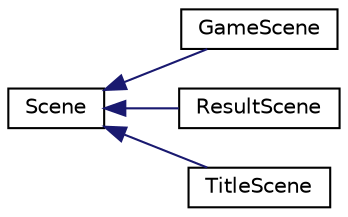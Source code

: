 digraph "Graphical Class Hierarchy"
{
 // LATEX_PDF_SIZE
  edge [fontname="Helvetica",fontsize="10",labelfontname="Helvetica",labelfontsize="10"];
  node [fontname="Helvetica",fontsize="10",shape=record];
  rankdir="LR";
  Node0 [label="Scene",height=0.2,width=0.4,color="black", fillcolor="white", style="filled",URL="$class_scene.html",tooltip="The basic class of every scene."];
  Node0 -> Node1 [dir="back",color="midnightblue",fontsize="10",style="solid",fontname="Helvetica"];
  Node1 [label="GameScene",height=0.2,width=0.4,color="black", fillcolor="white", style="filled",URL="$class_game_scene.html",tooltip="The subclass of Scene class The main scene of game."];
  Node0 -> Node2 [dir="back",color="midnightblue",fontsize="10",style="solid",fontname="Helvetica"];
  Node2 [label="ResultScene",height=0.2,width=0.4,color="black", fillcolor="white", style="filled",URL="$class_result_scene.html",tooltip="Subclass of scene. Show the result of the game."];
  Node0 -> Node3 [dir="back",color="midnightblue",fontsize="10",style="solid",fontname="Helvetica"];
  Node3 [label="TitleScene",height=0.2,width=0.4,color="black", fillcolor="white", style="filled",URL="$class_title_scene.html",tooltip="The very first scene of the game."];
}
